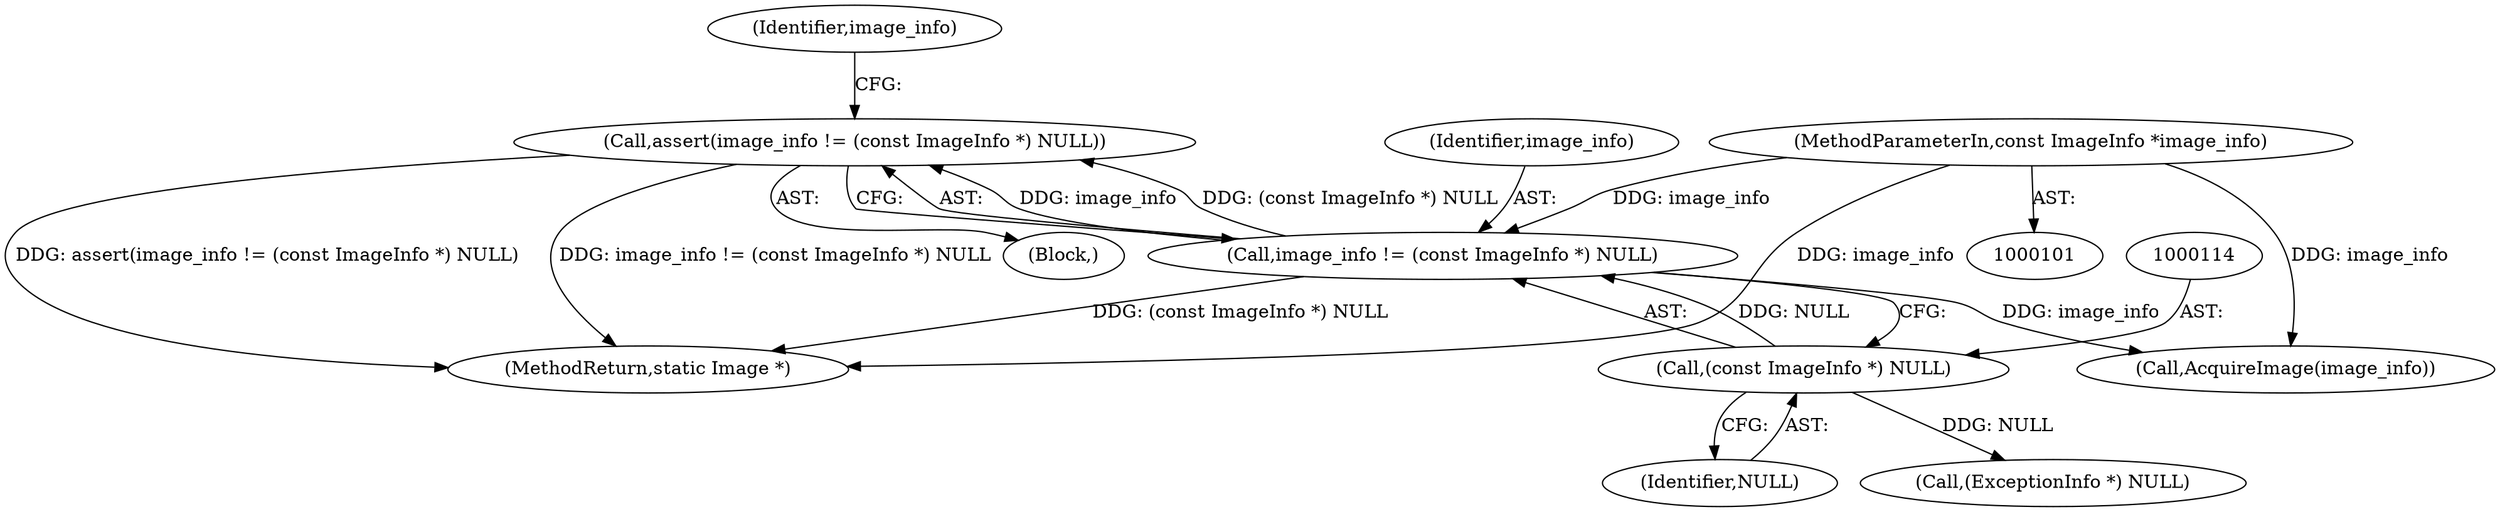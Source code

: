 digraph "0_ImageMagick_f6e9d0d9955e85bdd7540b251cd50d598dacc5e6_22@API" {
"1000110" [label="(Call,assert(image_info != (const ImageInfo *) NULL))"];
"1000111" [label="(Call,image_info != (const ImageInfo *) NULL)"];
"1000102" [label="(MethodParameterIn,const ImageInfo *image_info)"];
"1000113" [label="(Call,(const ImageInfo *) NULL)"];
"1000104" [label="(Block,)"];
"1000102" [label="(MethodParameterIn,const ImageInfo *image_info)"];
"1000110" [label="(Call,assert(image_info != (const ImageInfo *) NULL))"];
"1000112" [label="(Identifier,image_info)"];
"1000111" [label="(Call,image_info != (const ImageInfo *) NULL)"];
"1000113" [label="(Call,(const ImageInfo *) NULL)"];
"1000119" [label="(Identifier,image_info)"];
"1000360" [label="(MethodReturn,static Image *)"];
"1000151" [label="(Call,AcquireImage(image_info))"];
"1000115" [label="(Identifier,NULL)"];
"1000140" [label="(Call,(ExceptionInfo *) NULL)"];
"1000110" -> "1000104"  [label="AST: "];
"1000110" -> "1000111"  [label="CFG: "];
"1000111" -> "1000110"  [label="AST: "];
"1000119" -> "1000110"  [label="CFG: "];
"1000110" -> "1000360"  [label="DDG: assert(image_info != (const ImageInfo *) NULL)"];
"1000110" -> "1000360"  [label="DDG: image_info != (const ImageInfo *) NULL"];
"1000111" -> "1000110"  [label="DDG: image_info"];
"1000111" -> "1000110"  [label="DDG: (const ImageInfo *) NULL"];
"1000111" -> "1000113"  [label="CFG: "];
"1000112" -> "1000111"  [label="AST: "];
"1000113" -> "1000111"  [label="AST: "];
"1000111" -> "1000360"  [label="DDG: (const ImageInfo *) NULL"];
"1000102" -> "1000111"  [label="DDG: image_info"];
"1000113" -> "1000111"  [label="DDG: NULL"];
"1000111" -> "1000151"  [label="DDG: image_info"];
"1000102" -> "1000101"  [label="AST: "];
"1000102" -> "1000360"  [label="DDG: image_info"];
"1000102" -> "1000151"  [label="DDG: image_info"];
"1000113" -> "1000115"  [label="CFG: "];
"1000114" -> "1000113"  [label="AST: "];
"1000115" -> "1000113"  [label="AST: "];
"1000113" -> "1000140"  [label="DDG: NULL"];
}
